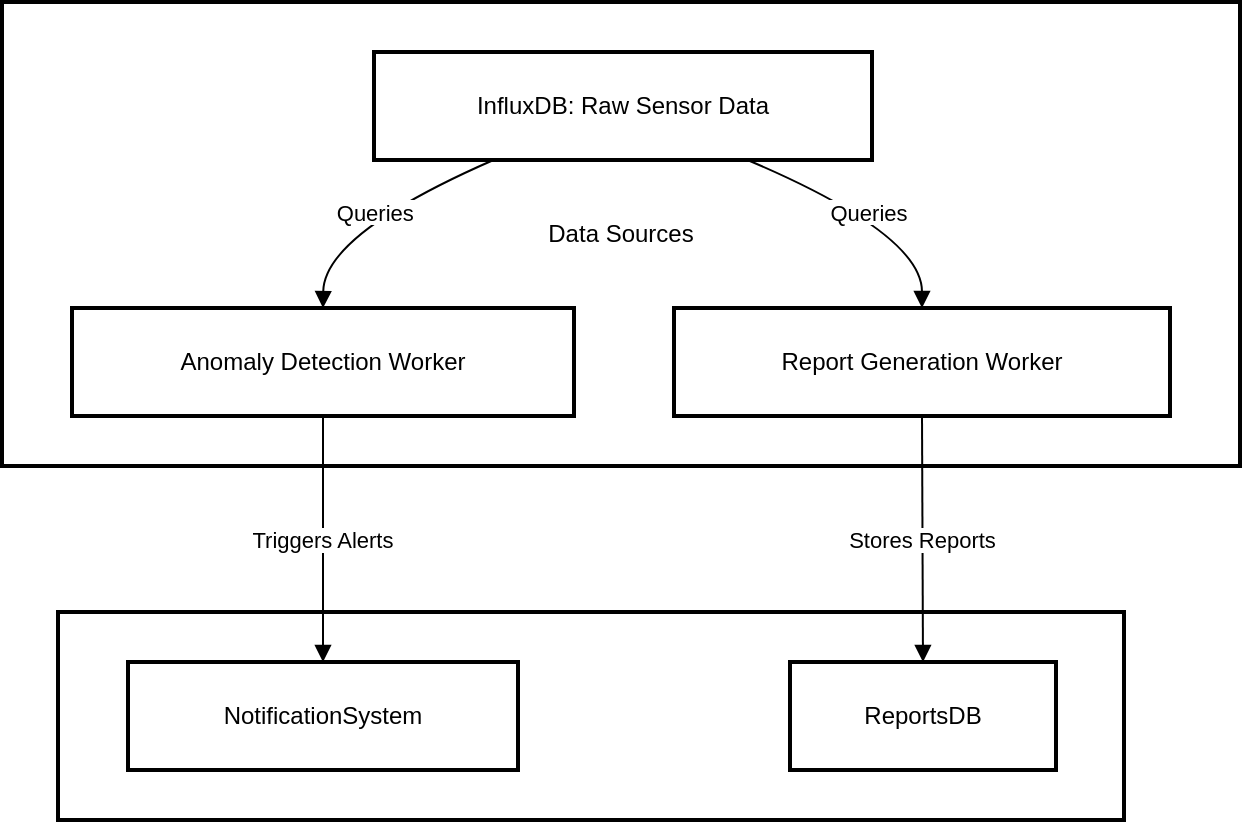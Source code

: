 <mxfile version="26.0.10">
  <diagram name="Page-1" id="WY3KefUxAKrFzTt01rEi">
    <mxGraphModel dx="1242" dy="795" grid="1" gridSize="10" guides="1" tooltips="1" connect="1" arrows="1" fold="1" page="0" pageScale="1" pageWidth="850" pageHeight="1100" math="0" shadow="0">
      <root>
        <mxCell id="0" />
        <mxCell id="1" parent="0" />
        <mxCell id="0vyF1qs02JVkrmHbVHz_-1" value="" style="whiteSpace=wrap;strokeWidth=2;" vertex="1" parent="1">
          <mxGeometry x="48" y="325" width="533" height="104" as="geometry" />
        </mxCell>
        <mxCell id="0vyF1qs02JVkrmHbVHz_-2" value="Data Sources" style="whiteSpace=wrap;strokeWidth=2;" vertex="1" parent="1">
          <mxGeometry x="20" y="20" width="619" height="232" as="geometry" />
        </mxCell>
        <mxCell id="0vyF1qs02JVkrmHbVHz_-3" value="InfluxDB: Raw Sensor Data" style="whiteSpace=wrap;strokeWidth=2;" vertex="1" parent="1">
          <mxGeometry x="206" y="45" width="249" height="54" as="geometry" />
        </mxCell>
        <mxCell id="0vyF1qs02JVkrmHbVHz_-4" value="Anomaly Detection Worker" style="whiteSpace=wrap;strokeWidth=2;" vertex="1" parent="1">
          <mxGeometry x="55" y="173" width="251" height="54" as="geometry" />
        </mxCell>
        <mxCell id="0vyF1qs02JVkrmHbVHz_-5" value="Report Generation Worker" style="whiteSpace=wrap;strokeWidth=2;" vertex="1" parent="1">
          <mxGeometry x="356" y="173" width="248" height="54" as="geometry" />
        </mxCell>
        <mxCell id="0vyF1qs02JVkrmHbVHz_-6" value="NotificationSystem" style="whiteSpace=wrap;strokeWidth=2;" vertex="1" parent="1">
          <mxGeometry x="83" y="350" width="195" height="54" as="geometry" />
        </mxCell>
        <mxCell id="0vyF1qs02JVkrmHbVHz_-7" value="ReportsDB" style="whiteSpace=wrap;strokeWidth=2;" vertex="1" parent="1">
          <mxGeometry x="414" y="350" width="133" height="54" as="geometry" />
        </mxCell>
        <mxCell id="0vyF1qs02JVkrmHbVHz_-8" value="Queries" style="curved=1;startArrow=none;endArrow=block;exitX=0.24;exitY=1;entryX=0.5;entryY=-0.01;rounded=0;" edge="1" parent="1" source="0vyF1qs02JVkrmHbVHz_-3" target="0vyF1qs02JVkrmHbVHz_-4">
          <mxGeometry relative="1" as="geometry">
            <Array as="points">
              <mxPoint x="181" y="136" />
            </Array>
          </mxGeometry>
        </mxCell>
        <mxCell id="0vyF1qs02JVkrmHbVHz_-9" value="Queries" style="curved=1;startArrow=none;endArrow=block;exitX=0.75;exitY=1;entryX=0.5;entryY=-0.01;rounded=0;" edge="1" parent="1" source="0vyF1qs02JVkrmHbVHz_-3" target="0vyF1qs02JVkrmHbVHz_-5">
          <mxGeometry relative="1" as="geometry">
            <Array as="points">
              <mxPoint x="480" y="136" />
            </Array>
          </mxGeometry>
        </mxCell>
        <mxCell id="0vyF1qs02JVkrmHbVHz_-10" value="Triggers Alerts" style="curved=1;startArrow=none;endArrow=block;exitX=0.5;exitY=0.99;entryX=0.5;entryY=0;rounded=0;" edge="1" parent="1" source="0vyF1qs02JVkrmHbVHz_-4" target="0vyF1qs02JVkrmHbVHz_-6">
          <mxGeometry relative="1" as="geometry">
            <Array as="points" />
          </mxGeometry>
        </mxCell>
        <mxCell id="0vyF1qs02JVkrmHbVHz_-11" value="Stores Reports" style="curved=1;startArrow=none;endArrow=block;exitX=0.5;exitY=0.99;entryX=0.5;entryY=0;rounded=0;" edge="1" parent="1" source="0vyF1qs02JVkrmHbVHz_-5" target="0vyF1qs02JVkrmHbVHz_-7">
          <mxGeometry relative="1" as="geometry">
            <Array as="points" />
          </mxGeometry>
        </mxCell>
      </root>
    </mxGraphModel>
  </diagram>
</mxfile>
